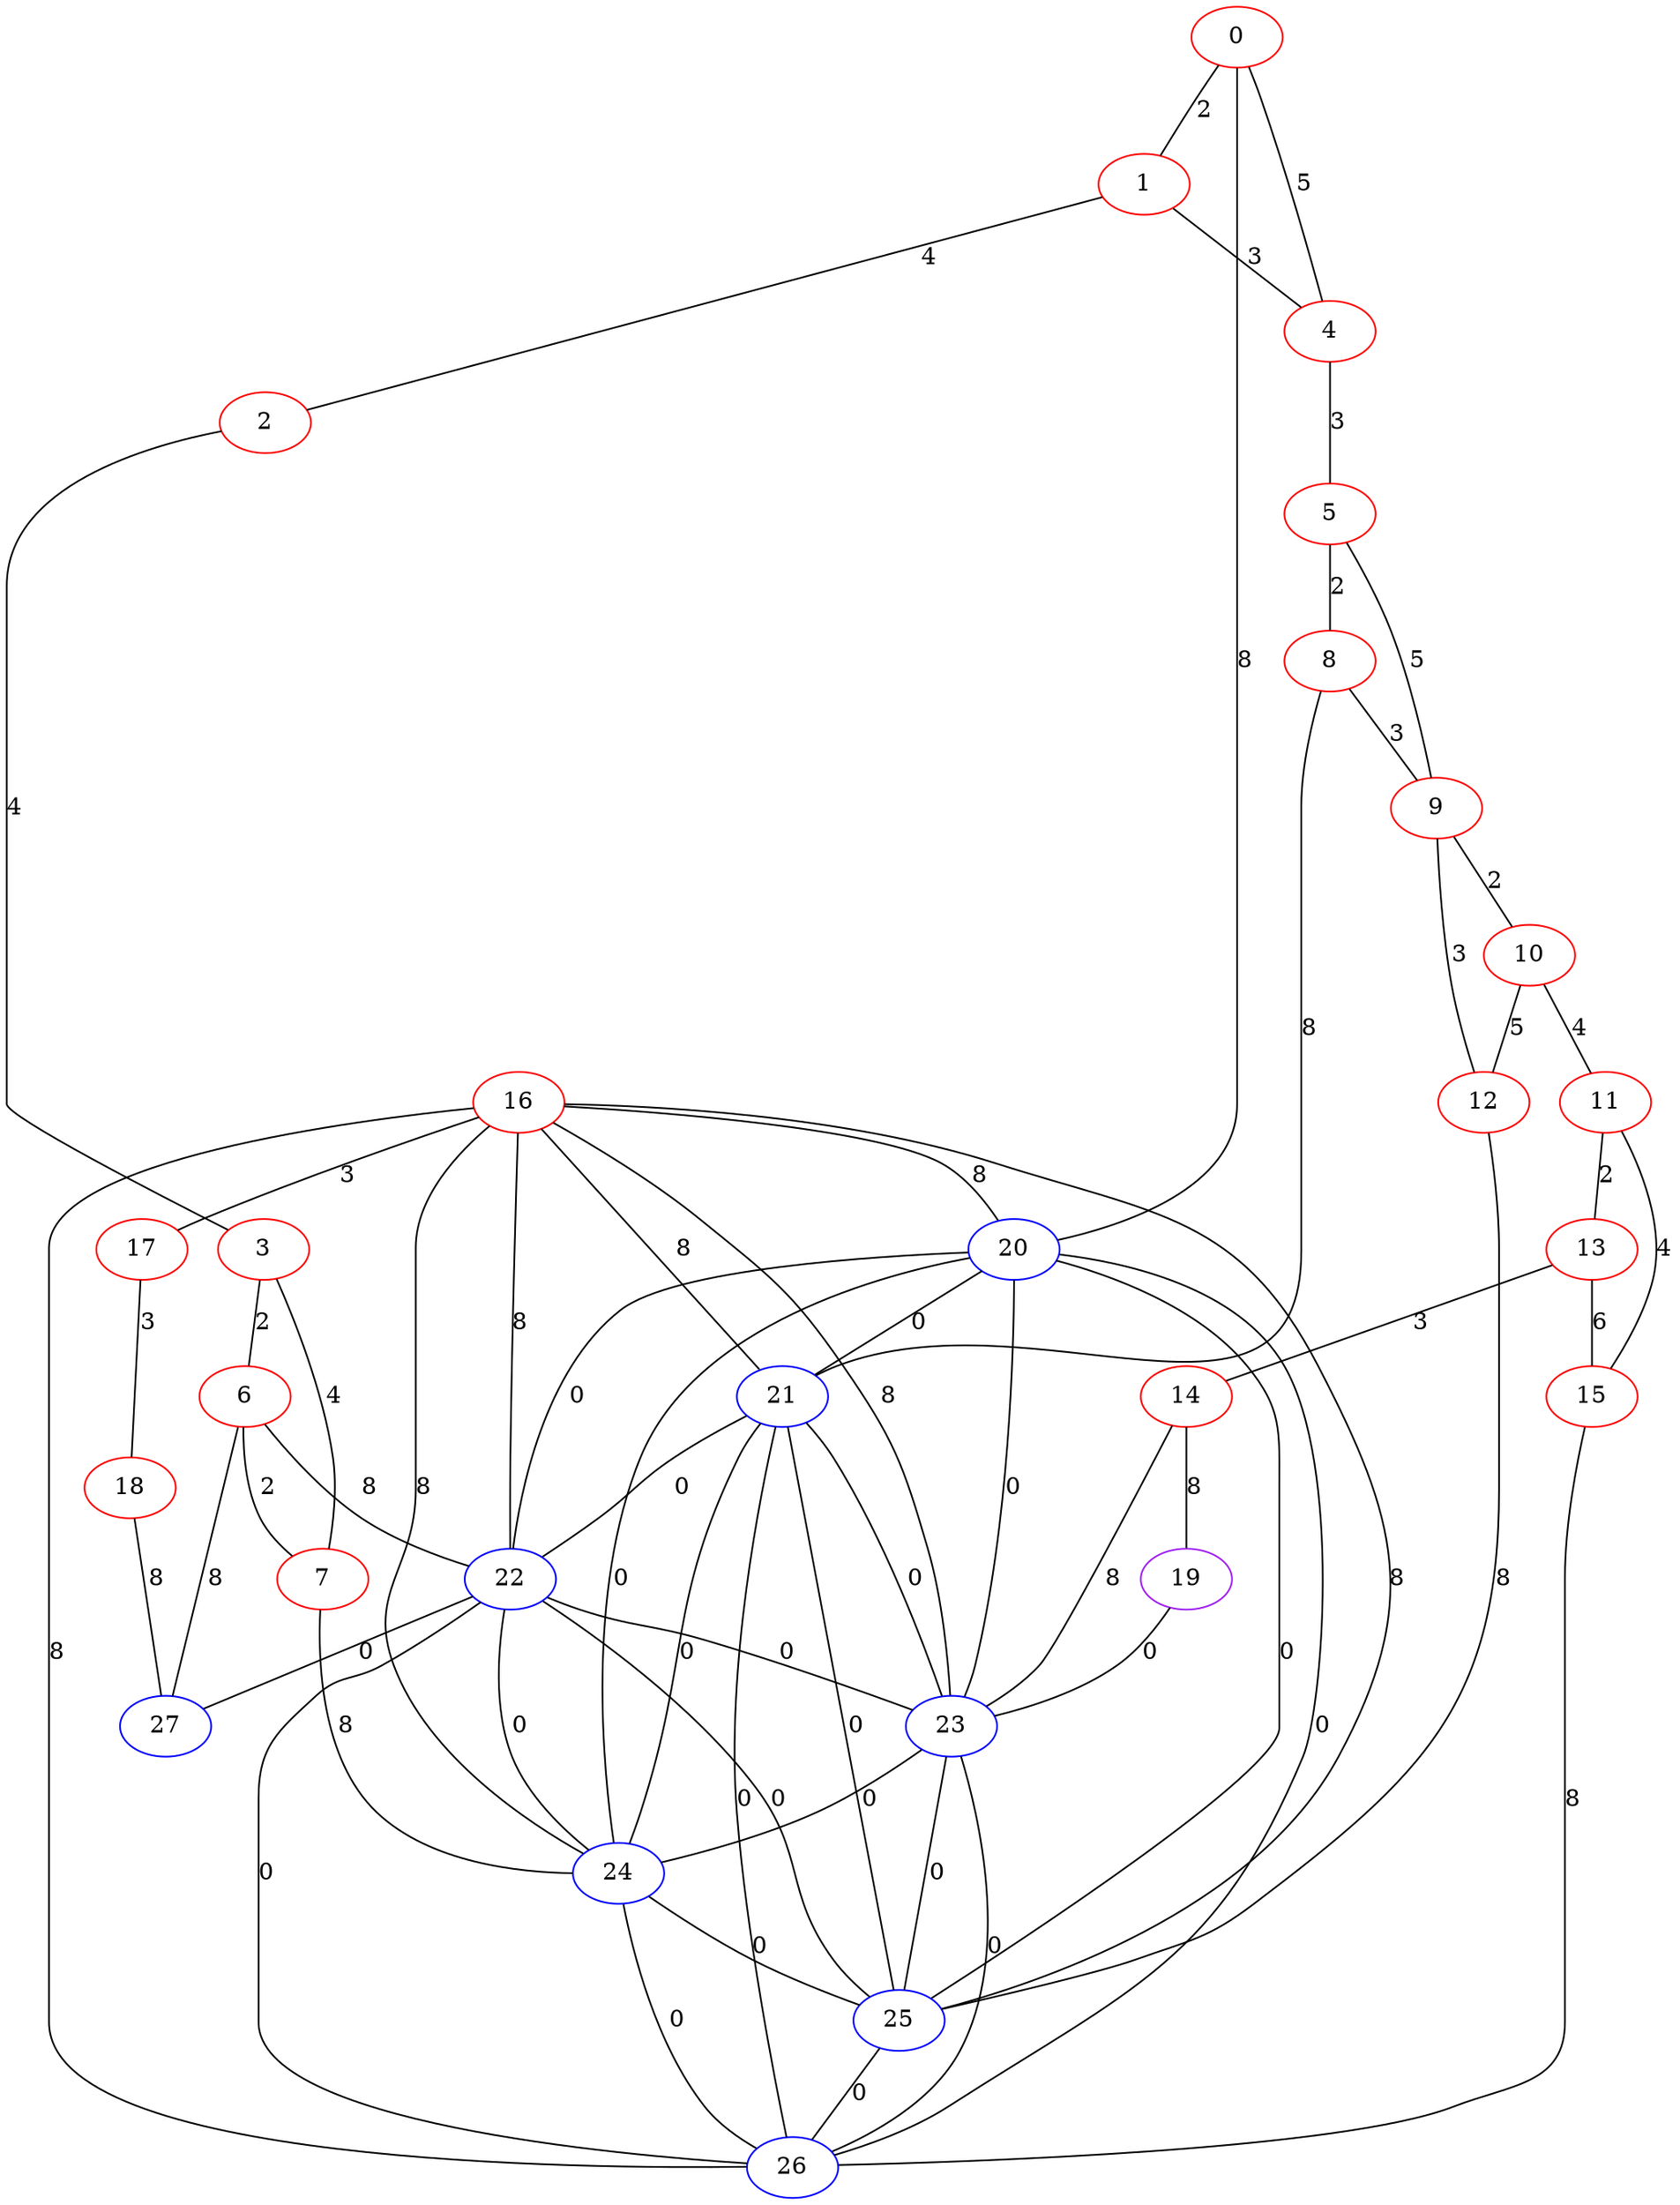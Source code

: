 graph "" {
0 [color=red, weight=1];
1 [color=red, weight=1];
2 [color=red, weight=1];
3 [color=red, weight=1];
4 [color=red, weight=1];
5 [color=red, weight=1];
6 [color=red, weight=1];
7 [color=red, weight=1];
8 [color=red, weight=1];
9 [color=red, weight=1];
10 [color=red, weight=1];
11 [color=red, weight=1];
12 [color=red, weight=1];
13 [color=red, weight=1];
14 [color=red, weight=1];
15 [color=red, weight=1];
16 [color=red, weight=1];
17 [color=red, weight=1];
18 [color=red, weight=1];
19 [color=purple, weight=4];
20 [color=blue, weight=3];
21 [color=blue, weight=3];
22 [color=blue, weight=3];
23 [color=blue, weight=3];
24 [color=blue, weight=3];
25 [color=blue, weight=3];
26 [color=blue, weight=3];
27 [color=blue, weight=3];
0 -- 1  [key=0, label=2];
0 -- 4  [key=0, label=5];
0 -- 20  [key=0, label=8];
1 -- 2  [key=0, label=4];
1 -- 4  [key=0, label=3];
2 -- 3  [key=0, label=4];
3 -- 6  [key=0, label=2];
3 -- 7  [key=0, label=4];
4 -- 5  [key=0, label=3];
5 -- 8  [key=0, label=2];
5 -- 9  [key=0, label=5];
6 -- 27  [key=0, label=8];
6 -- 22  [key=0, label=8];
6 -- 7  [key=0, label=2];
7 -- 24  [key=0, label=8];
8 -- 9  [key=0, label=3];
8 -- 21  [key=0, label=8];
9 -- 10  [key=0, label=2];
9 -- 12  [key=0, label=3];
10 -- 11  [key=0, label=4];
10 -- 12  [key=0, label=5];
11 -- 13  [key=0, label=2];
11 -- 15  [key=0, label=4];
12 -- 25  [key=0, label=8];
13 -- 14  [key=0, label=3];
13 -- 15  [key=0, label=6];
14 -- 19  [key=0, label=8];
14 -- 23  [key=0, label=8];
15 -- 26  [key=0, label=8];
16 -- 17  [key=0, label=3];
16 -- 20  [key=0, label=8];
16 -- 21  [key=0, label=8];
16 -- 22  [key=0, label=8];
16 -- 23  [key=0, label=8];
16 -- 24  [key=0, label=8];
16 -- 25  [key=0, label=8];
16 -- 26  [key=0, label=8];
17 -- 18  [key=0, label=3];
18 -- 27  [key=0, label=8];
19 -- 23  [key=0, label=0];
20 -- 21  [key=0, label=0];
20 -- 22  [key=0, label=0];
20 -- 23  [key=0, label=0];
20 -- 24  [key=0, label=0];
20 -- 25  [key=0, label=0];
20 -- 26  [key=0, label=0];
21 -- 22  [key=0, label=0];
21 -- 23  [key=0, label=0];
21 -- 24  [key=0, label=0];
21 -- 25  [key=0, label=0];
21 -- 26  [key=0, label=0];
22 -- 23  [key=0, label=0];
22 -- 24  [key=0, label=0];
22 -- 25  [key=0, label=0];
22 -- 26  [key=0, label=0];
22 -- 27  [key=0, label=0];
23 -- 24  [key=0, label=0];
23 -- 25  [key=0, label=0];
23 -- 26  [key=0, label=0];
24 -- 25  [key=0, label=0];
24 -- 26  [key=0, label=0];
25 -- 26  [key=0, label=0];
}
